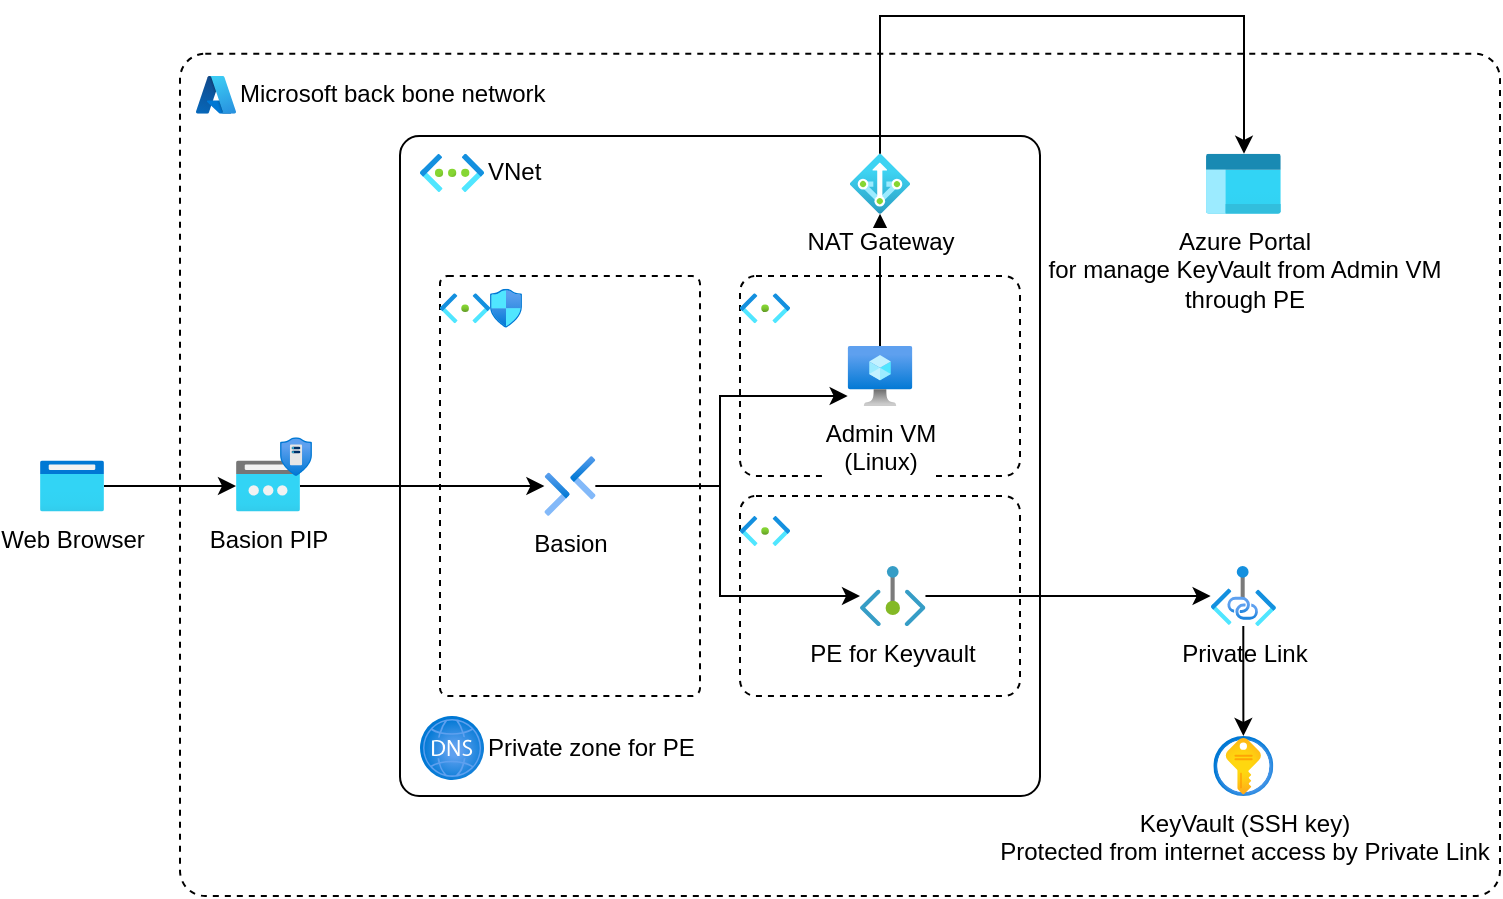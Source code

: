 <mxfile version="24.6.1" type="device">
  <diagram id="c76pFDDTY7rbW1FkIgoF" name="ページ1">
    <mxGraphModel dx="954" dy="614" grid="1" gridSize="10" guides="1" tooltips="1" connect="1" arrows="1" fold="1" page="1" pageScale="1" pageWidth="827" pageHeight="1169" math="0" shadow="0">
      <root>
        <mxCell id="0" />
        <mxCell id="1" parent="0" />
        <mxCell id="gb1FWG8hKwzva2jhEFQj-46" value="" style="rounded=1;whiteSpace=wrap;html=1;arcSize=3;strokeColor=default;align=center;verticalAlign=middle;fontFamily=Helvetica;fontSize=12;fontColor=default;fillColor=default;dashed=1;" vertex="1" parent="1">
          <mxGeometry x="140" y="38.85" width="660" height="421.15" as="geometry" />
        </mxCell>
        <mxCell id="gb1FWG8hKwzva2jhEFQj-21" value="" style="rounded=1;whiteSpace=wrap;html=1;arcSize=3;" vertex="1" parent="1">
          <mxGeometry x="250" y="80" width="320" height="330" as="geometry" />
        </mxCell>
        <mxCell id="gb1FWG8hKwzva2jhEFQj-22" value="" style="rounded=1;whiteSpace=wrap;html=1;arcSize=8;strokeColor=default;align=center;verticalAlign=middle;fontFamily=Helvetica;fontSize=12;fontColor=default;fillColor=default;dashed=1;" vertex="1" parent="1">
          <mxGeometry x="420" y="150" width="140" height="100" as="geometry" />
        </mxCell>
        <mxCell id="gb1FWG8hKwzva2jhEFQj-36" style="edgeStyle=orthogonalEdgeStyle;rounded=0;orthogonalLoop=1;jettySize=auto;html=1;" edge="1" parent="1" source="gb1FWG8hKwzva2jhEFQj-1" target="gb1FWG8hKwzva2jhEFQj-16">
          <mxGeometry relative="1" as="geometry" />
        </mxCell>
        <mxCell id="gb1FWG8hKwzva2jhEFQj-1" value="Admin VM&lt;div&gt;(Linux)&lt;/div&gt;" style="image;aspect=fixed;html=1;points=[];align=center;fontSize=12;image=img/lib/azure2/compute/Virtual_Machine.svg;" vertex="1" parent="1">
          <mxGeometry x="473.83" y="185" width="32.35" height="30" as="geometry" />
        </mxCell>
        <mxCell id="gb1FWG8hKwzva2jhEFQj-37" style="edgeStyle=orthogonalEdgeStyle;rounded=0;orthogonalLoop=1;jettySize=auto;html=1;" edge="1" parent="1" source="gb1FWG8hKwzva2jhEFQj-2" target="gb1FWG8hKwzva2jhEFQj-4">
          <mxGeometry relative="1" as="geometry" />
        </mxCell>
        <mxCell id="gb1FWG8hKwzva2jhEFQj-2" value="Web Browser" style="image;aspect=fixed;html=1;points=[];align=center;fontSize=12;image=img/lib/azure2/general/Browser.svg;" vertex="1" parent="1">
          <mxGeometry x="70" y="242.2" width="32" height="25.6" as="geometry" />
        </mxCell>
        <mxCell id="gb1FWG8hKwzva2jhEFQj-4" value="Basion PIP" style="image;aspect=fixed;html=1;points=[];align=center;fontSize=12;image=img/lib/azure2/networking/Public_IP_Addresses.svg;" vertex="1" parent="1">
          <mxGeometry x="168" y="242.2" width="32" height="25.6" as="geometry" />
        </mxCell>
        <mxCell id="gb1FWG8hKwzva2jhEFQj-5" value="VNet" style="image;aspect=fixed;html=1;points=[];align=left;fontSize=12;image=img/lib/azure2/networking/Virtual_Networks.svg;labelPosition=right;verticalLabelPosition=middle;verticalAlign=middle;" vertex="1" parent="1">
          <mxGeometry x="260" y="88.9" width="32" height="19.1" as="geometry" />
        </mxCell>
        <mxCell id="gb1FWG8hKwzva2jhEFQj-6" value="" style="image;aspect=fixed;html=1;points=[];align=left;fontSize=12;image=img/lib/azure2/networking/Subnet.svg;labelPosition=right;verticalLabelPosition=middle;verticalAlign=middle;" vertex="1" parent="1">
          <mxGeometry x="420" y="158.63" width="25" height="14.97" as="geometry" />
        </mxCell>
        <mxCell id="gb1FWG8hKwzva2jhEFQj-42" style="edgeStyle=orthogonalEdgeStyle;rounded=0;orthogonalLoop=1;jettySize=auto;html=1;" edge="1" parent="1" source="gb1FWG8hKwzva2jhEFQj-16" target="gb1FWG8hKwzva2jhEFQj-41">
          <mxGeometry relative="1" as="geometry">
            <Array as="points">
              <mxPoint x="490" y="20" />
              <mxPoint x="672" y="20" />
            </Array>
          </mxGeometry>
        </mxCell>
        <mxCell id="gb1FWG8hKwzva2jhEFQj-16" value="NAT Gateway" style="image;aspect=fixed;html=1;points=[];align=center;fontSize=12;image=img/lib/azure2/networking/NAT.svg;" vertex="1" parent="1">
          <mxGeometry x="475" y="88.9" width="30" height="30" as="geometry" />
        </mxCell>
        <mxCell id="gb1FWG8hKwzva2jhEFQj-23" value="" style="rounded=1;whiteSpace=wrap;html=1;arcSize=3;strokeColor=default;align=center;verticalAlign=middle;fontFamily=Helvetica;fontSize=12;fontColor=default;fillColor=default;dashed=1;" vertex="1" parent="1">
          <mxGeometry x="270" y="150" width="130" height="210" as="geometry" />
        </mxCell>
        <mxCell id="gb1FWG8hKwzva2jhEFQj-35" style="edgeStyle=orthogonalEdgeStyle;rounded=0;orthogonalLoop=1;jettySize=auto;html=1;" edge="1" parent="1" source="gb1FWG8hKwzva2jhEFQj-3" target="gb1FWG8hKwzva2jhEFQj-1">
          <mxGeometry relative="1" as="geometry">
            <Array as="points">
              <mxPoint x="410" y="255" />
              <mxPoint x="410" y="210" />
            </Array>
          </mxGeometry>
        </mxCell>
        <mxCell id="gb1FWG8hKwzva2jhEFQj-3" value="Basion" style="image;aspect=fixed;html=1;points=[];align=center;fontSize=12;image=img/lib/azure2/networking/Bastions.svg;" vertex="1" parent="1">
          <mxGeometry x="322.2" y="240.0" width="25.59" height="30" as="geometry" />
        </mxCell>
        <mxCell id="gb1FWG8hKwzva2jhEFQj-7" value="" style="image;aspect=fixed;html=1;points=[];align=left;fontSize=12;image=img/lib/azure2/networking/Subnet.svg;labelPosition=right;verticalLabelPosition=middle;verticalAlign=middle;" vertex="1" parent="1">
          <mxGeometry x="270" y="158.63" width="25" height="14.97" as="geometry" />
        </mxCell>
        <mxCell id="gb1FWG8hKwzva2jhEFQj-15" value="" style="image;aspect=fixed;html=1;points=[];align=left;fontSize=12;image=img/lib/azure2/networking/Network_Security_Groups.svg;labelPosition=right;verticalLabelPosition=middle;verticalAlign=middle;" vertex="1" parent="1">
          <mxGeometry x="295" y="156.4" width="16" height="19.43" as="geometry" />
        </mxCell>
        <mxCell id="gb1FWG8hKwzva2jhEFQj-31" style="edgeStyle=orthogonalEdgeStyle;rounded=0;orthogonalLoop=1;jettySize=auto;html=1;" edge="1" parent="1" source="gb1FWG8hKwzva2jhEFQj-4" target="gb1FWG8hKwzva2jhEFQj-3">
          <mxGeometry relative="1" as="geometry" />
        </mxCell>
        <mxCell id="gb1FWG8hKwzva2jhEFQj-29" value="" style="rounded=1;whiteSpace=wrap;html=1;arcSize=8;strokeColor=default;align=center;verticalAlign=middle;fontFamily=Helvetica;fontSize=12;fontColor=default;fillColor=default;dashed=1;" vertex="1" parent="1">
          <mxGeometry x="420" y="260" width="140" height="100" as="geometry" />
        </mxCell>
        <mxCell id="gb1FWG8hKwzva2jhEFQj-9" value="Private Link" style="image;aspect=fixed;html=1;points=[];align=center;fontSize=12;image=img/lib/azure2/networking/Private_Link.svg;" vertex="1" parent="1">
          <mxGeometry x="655.31" y="295" width="32.73" height="30" as="geometry" />
        </mxCell>
        <mxCell id="gb1FWG8hKwzva2jhEFQj-24" style="edgeStyle=orthogonalEdgeStyle;rounded=0;orthogonalLoop=1;jettySize=auto;html=1;" edge="1" parent="1" source="gb1FWG8hKwzva2jhEFQj-10" target="gb1FWG8hKwzva2jhEFQj-9">
          <mxGeometry relative="1" as="geometry" />
        </mxCell>
        <mxCell id="gb1FWG8hKwzva2jhEFQj-10" value="PE for Keyvault" style="image;aspect=fixed;html=1;points=[];align=center;fontSize=12;image=img/lib/azure2/networking/Private_Endpoint.svg;" vertex="1" parent="1">
          <mxGeometry x="480" y="295.0" width="32.73" height="30" as="geometry" />
        </mxCell>
        <mxCell id="gb1FWG8hKwzva2jhEFQj-11" value="KeyVault (SSH key)&lt;div&gt;Protected from internet access by Private Link&lt;/div&gt;" style="image;aspect=fixed;html=1;points=[];align=center;fontSize=12;image=img/lib/azure2/security/Key_Vaults.svg;" vertex="1" parent="1">
          <mxGeometry x="656.67" y="380.0" width="30" height="30" as="geometry" />
        </mxCell>
        <mxCell id="gb1FWG8hKwzva2jhEFQj-25" style="edgeStyle=orthogonalEdgeStyle;rounded=0;orthogonalLoop=1;jettySize=auto;html=1;" edge="1" parent="1" source="gb1FWG8hKwzva2jhEFQj-9" target="gb1FWG8hKwzva2jhEFQj-11">
          <mxGeometry relative="1" as="geometry">
            <mxPoint x="810" y="390" as="targetPoint" />
          </mxGeometry>
        </mxCell>
        <mxCell id="gb1FWG8hKwzva2jhEFQj-27" value="" style="image;aspect=fixed;html=1;points=[];align=left;fontSize=12;image=img/lib/azure2/networking/Subnet.svg;labelPosition=right;verticalLabelPosition=middle;verticalAlign=middle;" vertex="1" parent="1">
          <mxGeometry x="420" y="270" width="25" height="14.97" as="geometry" />
        </mxCell>
        <mxCell id="gb1FWG8hKwzva2jhEFQj-33" style="edgeStyle=orthogonalEdgeStyle;rounded=0;orthogonalLoop=1;jettySize=auto;html=1;" edge="1" parent="1" source="gb1FWG8hKwzva2jhEFQj-3" target="gb1FWG8hKwzva2jhEFQj-10">
          <mxGeometry relative="1" as="geometry">
            <Array as="points">
              <mxPoint x="410" y="255" />
              <mxPoint x="410" y="310" />
            </Array>
          </mxGeometry>
        </mxCell>
        <mxCell id="gb1FWG8hKwzva2jhEFQj-41" value="Azure Portal&lt;div&gt;for manage KeyVault from Admin VM&lt;/div&gt;&lt;div&gt;through PE&lt;/div&gt;" style="image;aspect=fixed;html=1;points=[];align=center;fontSize=12;image=img/lib/azure2/general/Management_Portal.svg;" vertex="1" parent="1">
          <mxGeometry x="652.93" y="88.9" width="37.5" height="30" as="geometry" />
        </mxCell>
        <mxCell id="gb1FWG8hKwzva2jhEFQj-43" value="Private zone for PE" style="image;aspect=fixed;html=1;points=[];align=left;fontSize=12;image=img/lib/azure2/networking/DNS_Zones.svg;labelPosition=right;verticalLabelPosition=middle;verticalAlign=middle;" vertex="1" parent="1">
          <mxGeometry x="260" y="370" width="32" height="32" as="geometry" />
        </mxCell>
        <mxCell id="gb1FWG8hKwzva2jhEFQj-44" value="" style="image;aspect=fixed;html=1;points=[];align=center;fontSize=12;image=img/lib/azure2/networking/DDoS_Protection_Plans.svg;" vertex="1" parent="1">
          <mxGeometry x="190" y="230.57" width="16" height="19.43" as="geometry" />
        </mxCell>
        <mxCell id="gb1FWG8hKwzva2jhEFQj-45" value="Microsoft back bone network" style="image;aspect=fixed;html=1;points=[];align=left;fontSize=12;image=img/lib/azure2/other/Azure_A.svg;labelPosition=right;verticalLabelPosition=middle;verticalAlign=middle;" vertex="1" parent="1">
          <mxGeometry x="148" y="50" width="20" height="18.85" as="geometry" />
        </mxCell>
      </root>
    </mxGraphModel>
  </diagram>
</mxfile>
